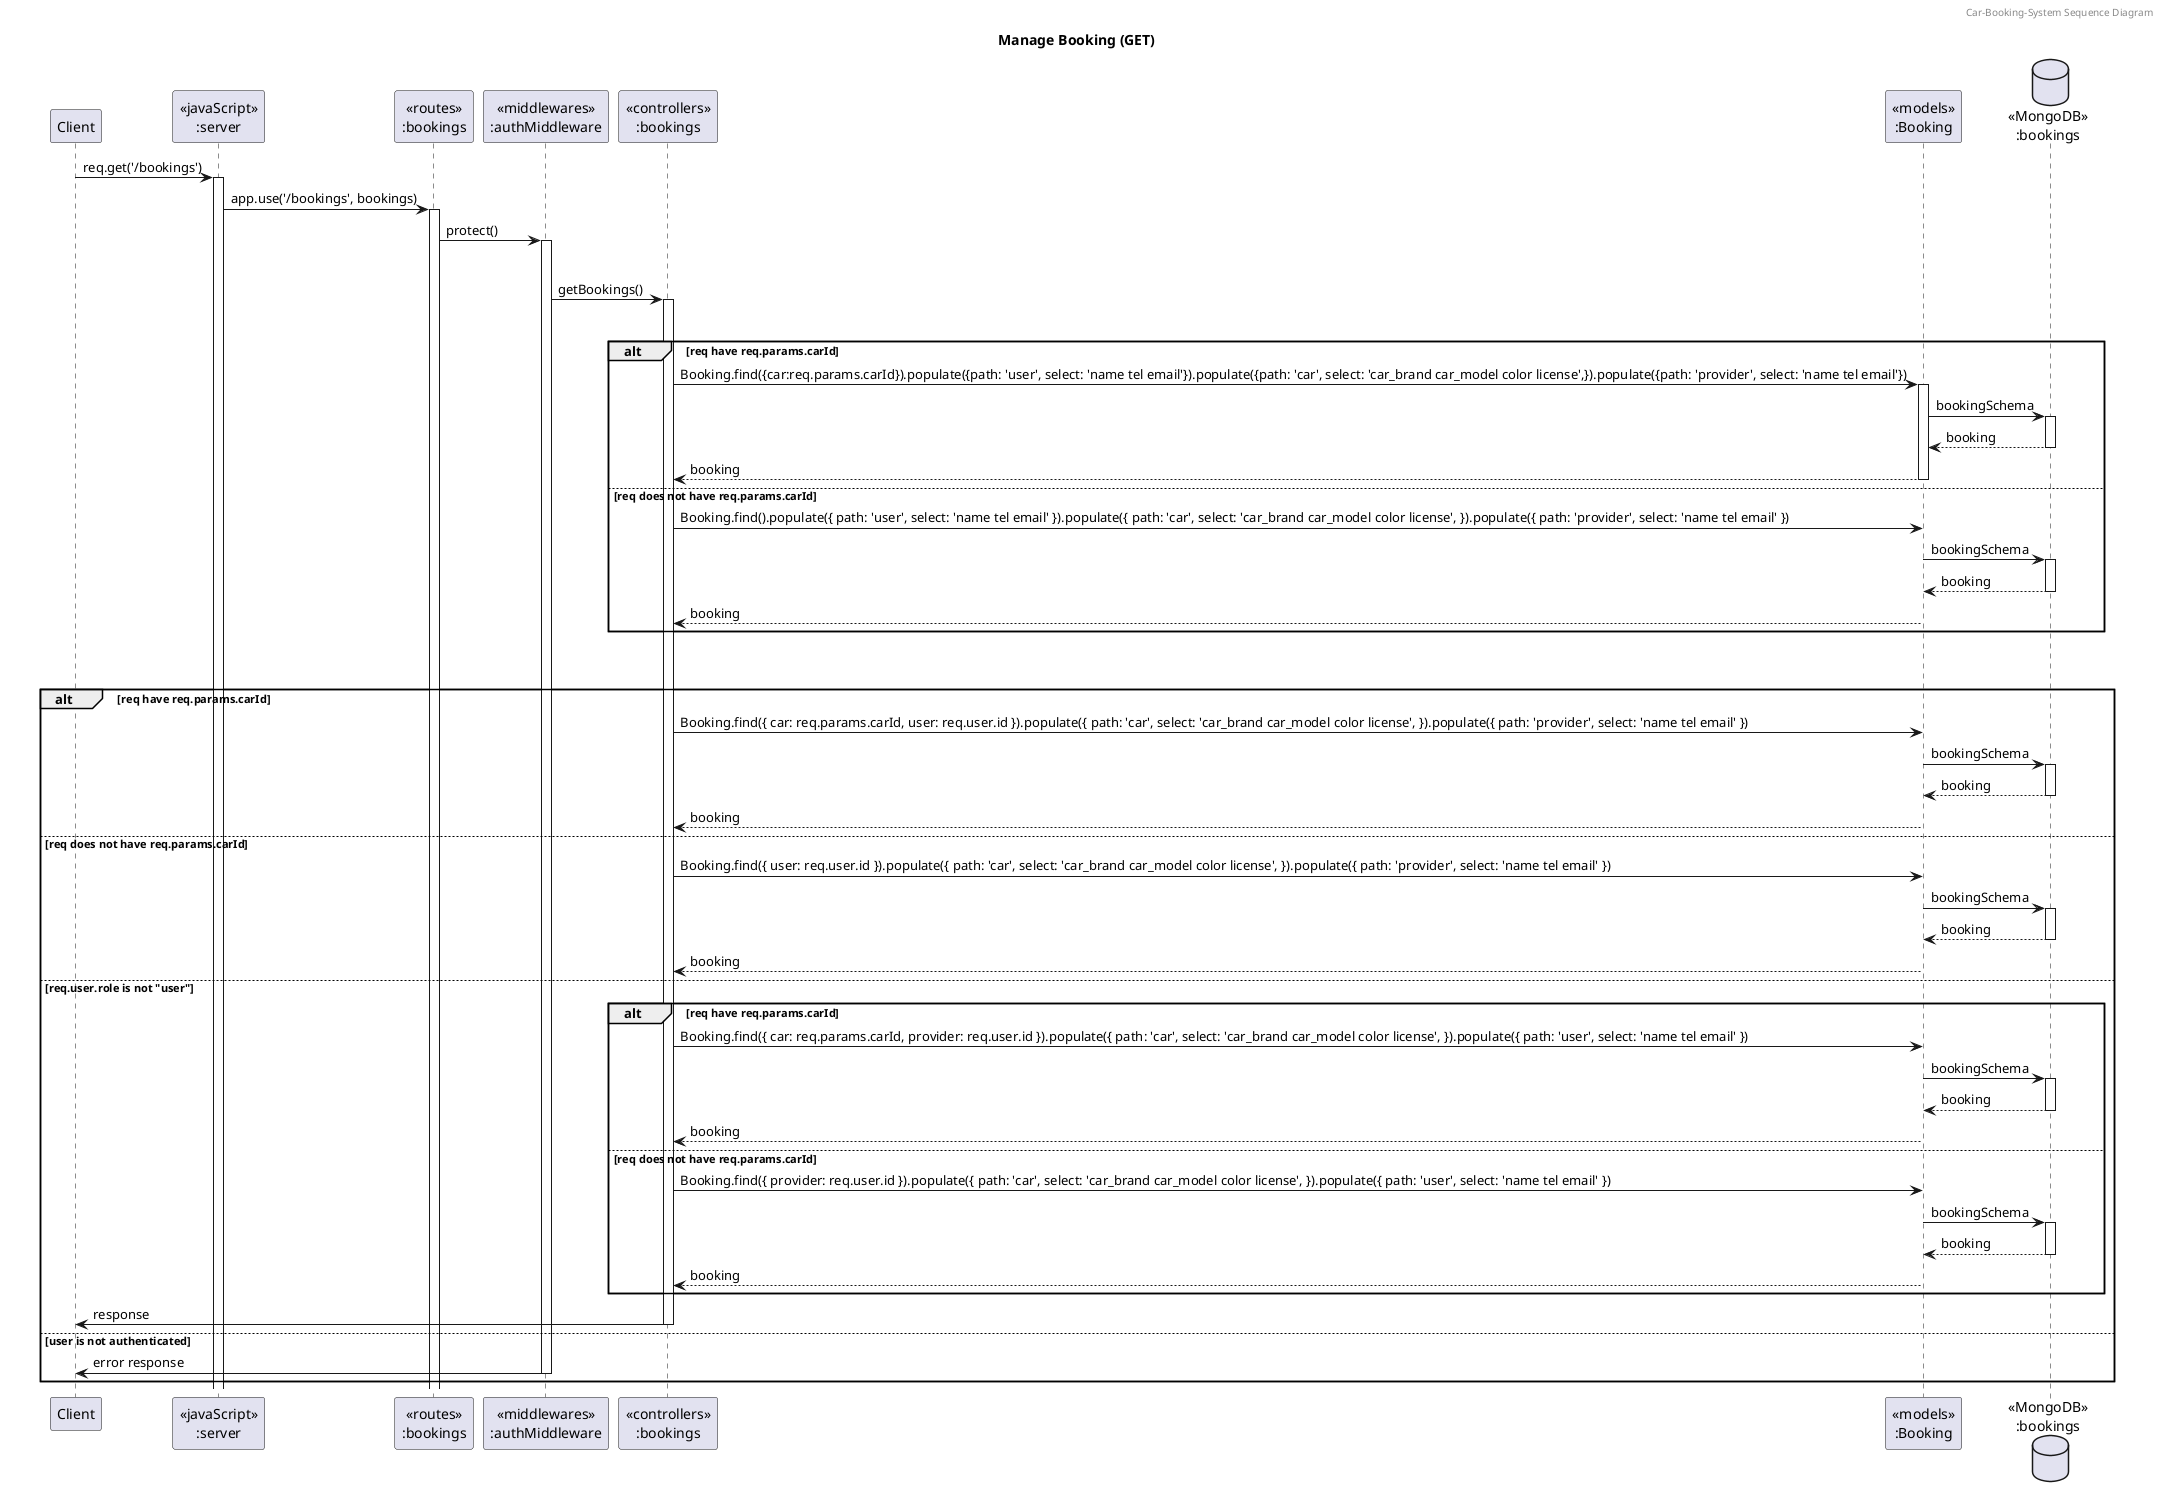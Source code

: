 @startuml Manage Booking (GET)

header Car-Booking-System Sequence Diagram
title "Manage Booking (GET)"

participant "Client" as client
participant "<<javaScript>>\n:server" as server
participant "<<routes>>\n:bookings" as bookingRouter
participant "<<middlewares>>\n:authMiddleware" as authMiddleware
participant "<<controllers>>\n:bookings" as bookingController
participant "<<models>>\n:Booking" as bookingModel
database "<<MongoDB>>\n:bookings" as bookingDatabase

client -> server ++: req.get('/bookings')
server -> bookingRouter ++: app.use('/bookings', bookings)
bookingRouter -> authMiddleware ++: protect()
alt user is authenticated
    authMiddleware -> bookingController ++: getBookings()
    alt req.user.role is "admin"
        alt req have req.params.carId
            bookingController -> bookingModel ++: Booking.find({car:req.params.carId}).populate({path: 'user', select: 'name tel email'}).populate({path: 'car', select: 'car_brand car_model color license',}).populate({path: 'provider', select: 'name tel email'})
            bookingModel -> bookingDatabase ++: bookingSchema
            bookingDatabase --> bookingModel --: booking
            bookingController <-- bookingModel --: booking
        else req does not have req.params.carId
            bookingController -> bookingModel : Booking.find().populate({ path: 'user', select: 'name tel email' }).populate({ path: 'car', select: 'car_brand car_model color license', }).populate({ path: 'provider', select: 'name tel email' })
            bookingModel -> bookingDatabase ++: bookingSchema
            bookingDatabase --> bookingModel --: booking
            bookingController <-- bookingModel --: booking
        end
    else req.user.role is not "admin"
        alt req.user.role is "user"
            alt req have req.params.carId
                bookingController -> bookingModel : Booking.find({ car: req.params.carId, user: req.user.id }).populate({ path: 'car', select: 'car_brand car_model color license', }).populate({ path: 'provider', select: 'name tel email' })
                bookingModel -> bookingDatabase ++: bookingSchema
                bookingDatabase --> bookingModel --: booking
                bookingController <-- bookingModel --: booking
            else req does not have req.params.carId
                bookingController -> bookingModel : Booking.find({ user: req.user.id }).populate({ path: 'car', select: 'car_brand car_model color license', }).populate({ path: 'provider', select: 'name tel email' })
                bookingModel -> bookingDatabase ++: bookingSchema
                bookingDatabase --> bookingModel --: booking
                bookingController <-- bookingModel --: booking
        else req.user.role is not "user"
            alt req have req.params.carId
                bookingController -> bookingModel : Booking.find({ car: req.params.carId, provider: req.user.id }).populate({ path: 'car', select: 'car_brand car_model color license', }).populate({ path: 'user', select: 'name tel email' })
                bookingModel -> bookingDatabase ++: bookingSchema
                bookingDatabase --> bookingModel --: booking
                bookingController <-- bookingModel --: booking
            else req does not have req.params.carId
                bookingController -> bookingModel : Booking.find({ provider: req.user.id }).populate({ path: 'car', select: 'car_brand car_model color license', }).populate({ path: 'user', select: 'name tel email' })
                bookingModel -> bookingDatabase ++: bookingSchema
                bookingDatabase --> bookingModel --: booking
                bookingController <-- bookingModel --: booking
            
    end
    bookingController -> client --: response
else user is not authenticated
    authMiddleware -> client --: error response
end

@enduml